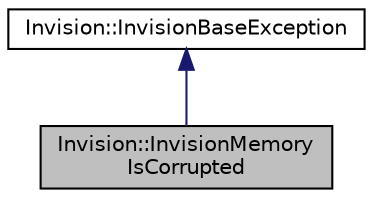 digraph "Invision::InvisionMemoryIsCorrupted"
{
 // LATEX_PDF_SIZE
  edge [fontname="Helvetica",fontsize="10",labelfontname="Helvetica",labelfontsize="10"];
  node [fontname="Helvetica",fontsize="10",shape=record];
  Node1 [label="Invision::InvisionMemory\lIsCorrupted",height=0.2,width=0.4,color="black", fillcolor="grey75", style="filled", fontcolor="black",tooltip=" "];
  Node2 -> Node1 [dir="back",color="midnightblue",fontsize="10",style="solid",fontname="Helvetica"];
  Node2 [label="Invision::InvisionBaseException",height=0.2,width=0.4,color="black", fillcolor="white", style="filled",URL="$class_invision_1_1_invision_base_exception.html",tooltip=" "];
}
